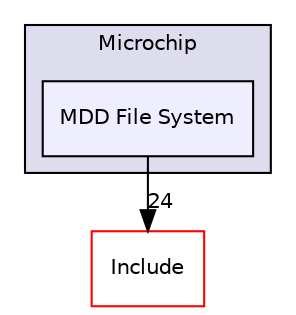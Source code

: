digraph "C:/Users/mainuser/Desktop/School/SeniorProject/EthKitTCP/Microchip/MDD File System" {
  compound=true
  node [ fontsize="10", fontname="Helvetica"];
  edge [ labelfontsize="10", labelfontname="Helvetica"];
  subgraph clusterdir_75a0e0ee32de9d5f6d78f757d89d8692 {
    graph [ bgcolor="#ddddee", pencolor="black", label="Microchip" fontname="Helvetica", fontsize="10", URL="dir_75a0e0ee32de9d5f6d78f757d89d8692.html"]
  dir_ce0100319ef4ea5639eec78d4ce0e4f6 [shape=box, label="MDD File System", style="filled", fillcolor="#eeeeff", pencolor="black", URL="dir_ce0100319ef4ea5639eec78d4ce0e4f6.html"];
  }
  dir_7ce300d8a919a620616ec6bc64c02d37 [shape=box label="Include" fillcolor="white" style="filled" color="red" URL="dir_7ce300d8a919a620616ec6bc64c02d37.html"];
  dir_ce0100319ef4ea5639eec78d4ce0e4f6->dir_7ce300d8a919a620616ec6bc64c02d37 [headlabel="24", labeldistance=1.5 headhref="dir_000042_000022.html"];
}
